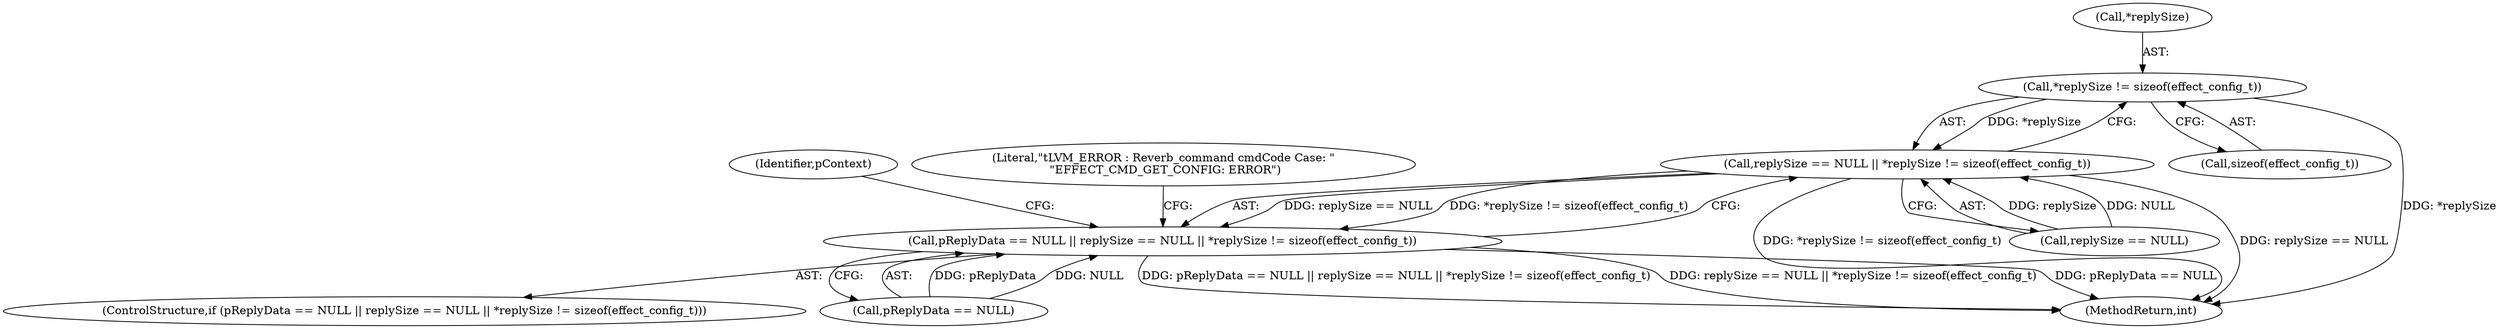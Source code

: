 digraph "0_Android_9e29523b9537983b4c4b205ff868d0b3bca0383b_0@API" {
"1000218" [label="(Call,*replySize != sizeof(effect_config_t))"];
"1000214" [label="(Call,replySize == NULL || *replySize != sizeof(effect_config_t))"];
"1000210" [label="(Call,pReplyData == NULL || replySize == NULL || *replySize != sizeof(effect_config_t))"];
"1000218" [label="(Call,*replySize != sizeof(effect_config_t))"];
"1000219" [label="(Call,*replySize)"];
"1000210" [label="(Call,pReplyData == NULL || replySize == NULL || *replySize != sizeof(effect_config_t))"];
"1000214" [label="(Call,replySize == NULL || *replySize != sizeof(effect_config_t))"];
"1000230" [label="(Identifier,pContext)"];
"1000211" [label="(Call,pReplyData == NULL)"];
"1000221" [label="(Call,sizeof(effect_config_t))"];
"1000209" [label="(ControlStructure,if (pReplyData == NULL || replySize == NULL || *replySize != sizeof(effect_config_t)))"];
"1000225" [label="(Literal,\"\tLVM_ERROR : Reverb_command cmdCode Case: \"\n \"EFFECT_CMD_GET_CONFIG: ERROR\")"];
"1000215" [label="(Call,replySize == NULL)"];
"1000688" [label="(MethodReturn,int)"];
"1000218" -> "1000214"  [label="AST: "];
"1000218" -> "1000221"  [label="CFG: "];
"1000219" -> "1000218"  [label="AST: "];
"1000221" -> "1000218"  [label="AST: "];
"1000214" -> "1000218"  [label="CFG: "];
"1000218" -> "1000688"  [label="DDG: *replySize"];
"1000218" -> "1000214"  [label="DDG: *replySize"];
"1000214" -> "1000210"  [label="AST: "];
"1000214" -> "1000215"  [label="CFG: "];
"1000215" -> "1000214"  [label="AST: "];
"1000210" -> "1000214"  [label="CFG: "];
"1000214" -> "1000688"  [label="DDG: *replySize != sizeof(effect_config_t)"];
"1000214" -> "1000688"  [label="DDG: replySize == NULL"];
"1000214" -> "1000210"  [label="DDG: replySize == NULL"];
"1000214" -> "1000210"  [label="DDG: *replySize != sizeof(effect_config_t)"];
"1000215" -> "1000214"  [label="DDG: replySize"];
"1000215" -> "1000214"  [label="DDG: NULL"];
"1000210" -> "1000209"  [label="AST: "];
"1000210" -> "1000211"  [label="CFG: "];
"1000211" -> "1000210"  [label="AST: "];
"1000225" -> "1000210"  [label="CFG: "];
"1000230" -> "1000210"  [label="CFG: "];
"1000210" -> "1000688"  [label="DDG: pReplyData == NULL || replySize == NULL || *replySize != sizeof(effect_config_t)"];
"1000210" -> "1000688"  [label="DDG: replySize == NULL || *replySize != sizeof(effect_config_t)"];
"1000210" -> "1000688"  [label="DDG: pReplyData == NULL"];
"1000211" -> "1000210"  [label="DDG: pReplyData"];
"1000211" -> "1000210"  [label="DDG: NULL"];
}
